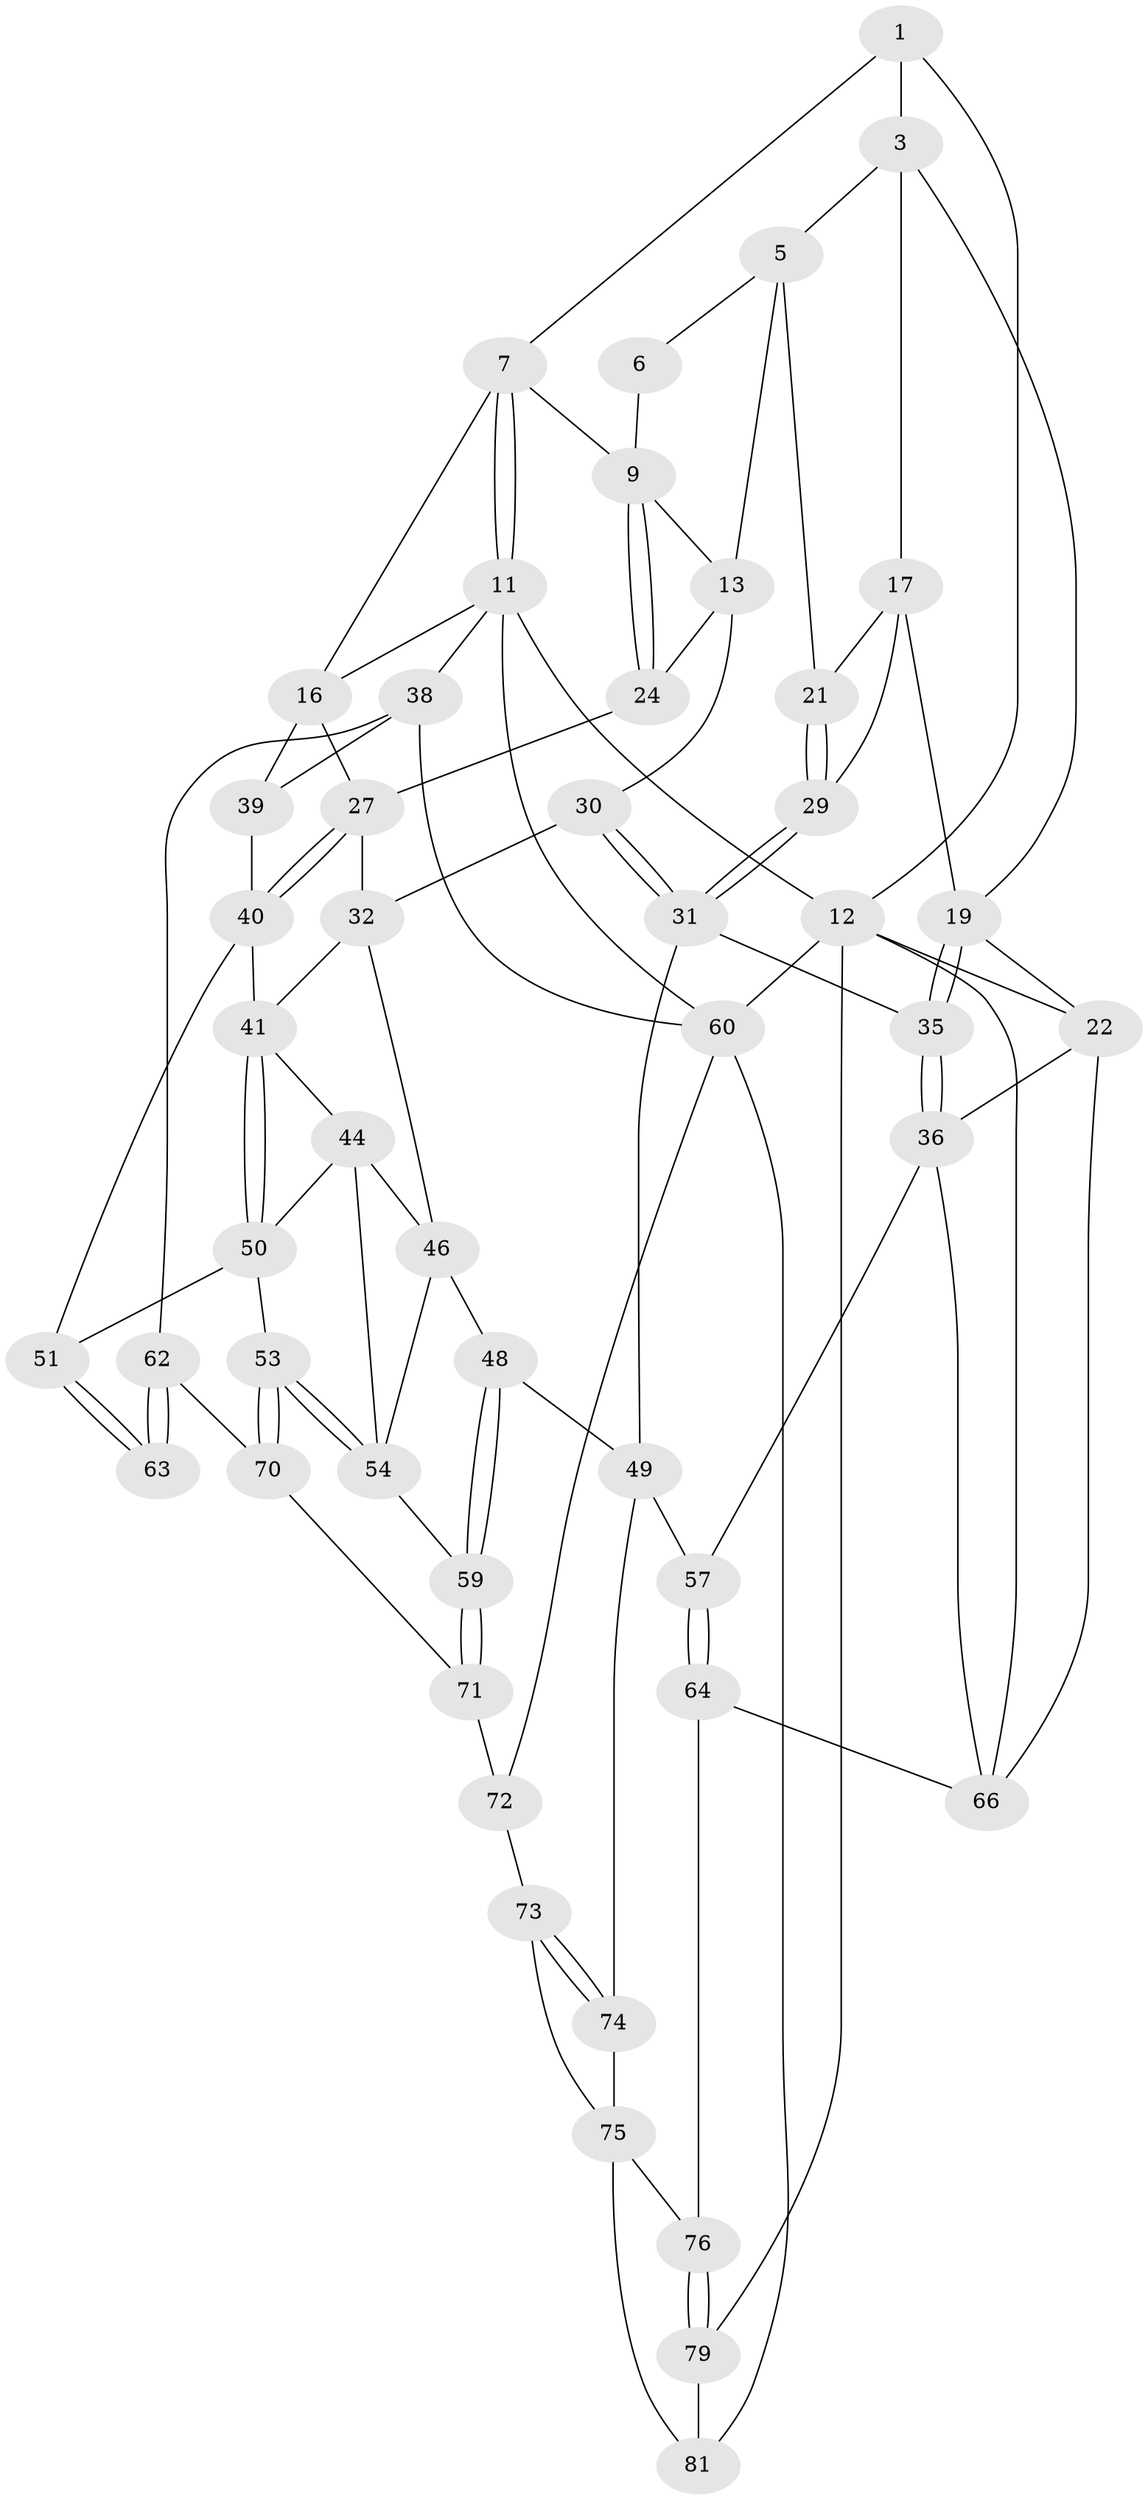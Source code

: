 // Generated by graph-tools (version 1.1) at 2025/24/03/03/25 07:24:38]
// undirected, 50 vertices, 107 edges
graph export_dot {
graph [start="1"]
  node [color=gray90,style=filled];
  1 [pos="+0.47508165867783886+0",super="+2"];
  3 [pos="+0.040570014789428926+0",super="+4"];
  5 [pos="+0.44093723691771913+0.09581039420801055",super="+14"];
  6 [pos="+0.4564308257751724+0.08217715468467453"];
  7 [pos="+0.9386624298163655+0",super="+8"];
  9 [pos="+0.6619773566268393+0.12658914823924974",super="+10"];
  11 [pos="+1+0",super="+15"];
  12 [pos="+0+0",super="+68"];
  13 [pos="+0.5152526801141993+0.25856555268975706",super="+25"];
  16 [pos="+0.8600853742651682+0.29195392760282635",super="+26"];
  17 [pos="+0.21949208337336196+0.1738405482041331",super="+18"];
  19 [pos="+0.14215198612307717+0.3606505549630406",super="+20"];
  21 [pos="+0.3884774581317724+0.22989637925933382"];
  22 [pos="+0+0.47014235487898665",super="+23"];
  24 [pos="+0.6884587586522481+0.30201737236840515"];
  27 [pos="+0.8198870856230669+0.3732048323763735",super="+28"];
  29 [pos="+0.3636146673918138+0.3443075864746902"];
  30 [pos="+0.490373988689564+0.4119284151274329"];
  31 [pos="+0.4159707009831928+0.4335030858705431",super="+34"];
  32 [pos="+0.6259383766254303+0.4596572027755557",super="+33"];
  35 [pos="+0.23577566654086402+0.4825325927966062"];
  36 [pos="+0.12320689322963876+0.6236465929483282",super="+37"];
  38 [pos="+1+0.43269450122544034",super="+61"];
  39 [pos="+1+0.4273648371277667"];
  40 [pos="+0.7952780201712306+0.469534519729494",super="+43"];
  41 [pos="+0.7623366616662849+0.48408134838500433",super="+42"];
  44 [pos="+0.6503773116388761+0.5423974269855025",super="+45"];
  46 [pos="+0.5606161983720763+0.5309025410703895",super="+47"];
  48 [pos="+0.4146943207264195+0.6590440972033736"];
  49 [pos="+0.39820310647140283+0.6540619813772646",super="+56"];
  50 [pos="+0.7028428235820968+0.5484267872304325",super="+52"];
  51 [pos="+0.8266991027963506+0.6572551799715889"];
  53 [pos="+0.7029430728149143+0.7122604501878109"];
  54 [pos="+0.6761479475585512+0.7006970200182888",super="+55"];
  57 [pos="+0.33659844537653905+0.6744525003151004",super="+58"];
  59 [pos="+0.5089821637219676+0.7247523375270775"];
  60 [pos="+1+1",super="+82"];
  62 [pos="+1+0.8219951374240863",super="+69"];
  63 [pos="+0.9624428026319318+0.7500788779858729"];
  64 [pos="+0.16720397264815248+0.7776957033874494",super="+65"];
  66 [pos="+0+0.8691069720285817",super="+67"];
  70 [pos="+0.7022535566546493+0.8702188665064562"];
  71 [pos="+0.5157066069078945+0.7901688207877042",super="+77"];
  72 [pos="+0.4554746081842889+0.9071383098347732",super="+83"];
  73 [pos="+0.4172314990291349+0.9069967663547485"];
  74 [pos="+0.34499111713781927+0.7645648974114073"];
  75 [pos="+0.2808845161620453+0.8196977307067005",super="+78"];
  76 [pos="+0.1879043915071794+0.85244003791206"];
  79 [pos="+0.20302311981952265+0.9005424269809827",super="+80"];
  81 [pos="+0.33104596327282393+0.9891544180967811",super="+84"];
  1 -- 7;
  1 -- 3;
  1 -- 12;
  3 -- 17;
  3 -- 5;
  3 -- 19;
  5 -- 6;
  5 -- 13;
  5 -- 21;
  6 -- 9;
  7 -- 11;
  7 -- 11;
  7 -- 16;
  7 -- 9;
  9 -- 24;
  9 -- 24;
  9 -- 13;
  11 -- 12;
  11 -- 60;
  11 -- 16;
  11 -- 38;
  12 -- 60;
  12 -- 66;
  12 -- 22;
  12 -- 79;
  13 -- 24;
  13 -- 30;
  16 -- 27;
  16 -- 39;
  17 -- 21;
  17 -- 19;
  17 -- 29;
  19 -- 35;
  19 -- 35;
  19 -- 22;
  21 -- 29;
  21 -- 29;
  22 -- 36;
  22 -- 66;
  24 -- 27;
  27 -- 40;
  27 -- 40;
  27 -- 32;
  29 -- 31;
  29 -- 31;
  30 -- 31;
  30 -- 31;
  30 -- 32;
  31 -- 49;
  31 -- 35;
  32 -- 46;
  32 -- 41;
  35 -- 36;
  35 -- 36;
  36 -- 57;
  36 -- 66;
  38 -- 39;
  38 -- 62;
  38 -- 60;
  39 -- 40;
  40 -- 41;
  40 -- 51;
  41 -- 50;
  41 -- 50;
  41 -- 44;
  44 -- 50;
  44 -- 46;
  44 -- 54;
  46 -- 48;
  46 -- 54;
  48 -- 49;
  48 -- 59;
  48 -- 59;
  49 -- 74;
  49 -- 57;
  50 -- 51;
  50 -- 53;
  51 -- 63;
  51 -- 63;
  53 -- 54;
  53 -- 54;
  53 -- 70;
  53 -- 70;
  54 -- 59;
  57 -- 64 [weight=2];
  57 -- 64;
  59 -- 71;
  59 -- 71;
  60 -- 72;
  60 -- 81;
  62 -- 63 [weight=2];
  62 -- 63;
  62 -- 70;
  64 -- 66;
  64 -- 76;
  70 -- 71;
  71 -- 72 [weight=2];
  72 -- 73;
  73 -- 74;
  73 -- 74;
  73 -- 75;
  74 -- 75;
  75 -- 76;
  75 -- 81;
  76 -- 79;
  76 -- 79;
  79 -- 81 [weight=2];
}
